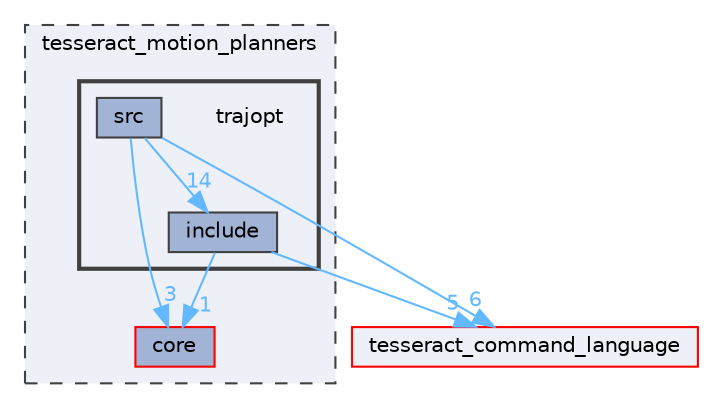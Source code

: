 digraph "tesseract_motion_planners/trajopt"
{
 // LATEX_PDF_SIZE
  bgcolor="transparent";
  edge [fontname=Helvetica,fontsize=10,labelfontname=Helvetica,labelfontsize=10];
  node [fontname=Helvetica,fontsize=10,shape=box,height=0.2,width=0.4];
  compound=true
  subgraph clusterdir_ae3a79ad3cbc8e5dda6288dc4d617504 {
    graph [ bgcolor="#edf0f7", pencolor="grey25", label="tesseract_motion_planners", fontname=Helvetica,fontsize=10 style="filled,dashed", URL="dir_ae3a79ad3cbc8e5dda6288dc4d617504.html",tooltip=""]
  dir_ba42fb948e9041f2f8c5ac347b7f6bb7 [label="core", fillcolor="#a2b4d6", color="red", style="filled", URL="dir_ba42fb948e9041f2f8c5ac347b7f6bb7.html",tooltip=""];
  subgraph clusterdir_a2b25e711a2c1ee210ea3f441a2ab0d0 {
    graph [ bgcolor="#edf0f7", pencolor="grey25", label="", fontname=Helvetica,fontsize=10 style="filled,bold", URL="dir_a2b25e711a2c1ee210ea3f441a2ab0d0.html",tooltip=""]
    dir_a2b25e711a2c1ee210ea3f441a2ab0d0 [shape=plaintext, label="trajopt"];
  dir_69518f7ef736443110ee2b2a50b977af [label="include", fillcolor="#a2b4d6", color="grey25", style="filled", URL="dir_69518f7ef736443110ee2b2a50b977af.html",tooltip=""];
  dir_786d4f88b5723d1ed7606901b175895c [label="src", fillcolor="#a2b4d6", color="grey25", style="filled", URL="dir_786d4f88b5723d1ed7606901b175895c.html",tooltip=""];
  }
  }
  dir_fa47c2fa9b13a12fc195f1b83854b816 [label="tesseract_command_language", fillcolor="#edf0f7", color="red", style="filled", URL="dir_fa47c2fa9b13a12fc195f1b83854b816.html",tooltip=""];
  dir_69518f7ef736443110ee2b2a50b977af->dir_fa47c2fa9b13a12fc195f1b83854b816 [headlabel="5", labeldistance=1.5 headhref="dir_000015_000060.html" color="steelblue1" fontcolor="steelblue1"];
  dir_69518f7ef736443110ee2b2a50b977af->dir_ba42fb948e9041f2f8c5ac347b7f6bb7 [headlabel="1", labeldistance=1.5 headhref="dir_000015_000000.html" color="steelblue1" fontcolor="steelblue1"];
  dir_786d4f88b5723d1ed7606901b175895c->dir_69518f7ef736443110ee2b2a50b977af [headlabel="14", labeldistance=1.5 headhref="dir_000051_000015.html" color="steelblue1" fontcolor="steelblue1"];
  dir_786d4f88b5723d1ed7606901b175895c->dir_ba42fb948e9041f2f8c5ac347b7f6bb7 [headlabel="3", labeldistance=1.5 headhref="dir_000051_000000.html" color="steelblue1" fontcolor="steelblue1"];
  dir_786d4f88b5723d1ed7606901b175895c->dir_fa47c2fa9b13a12fc195f1b83854b816 [headlabel="6", labeldistance=1.5 headhref="dir_000051_000060.html" color="steelblue1" fontcolor="steelblue1"];
}
